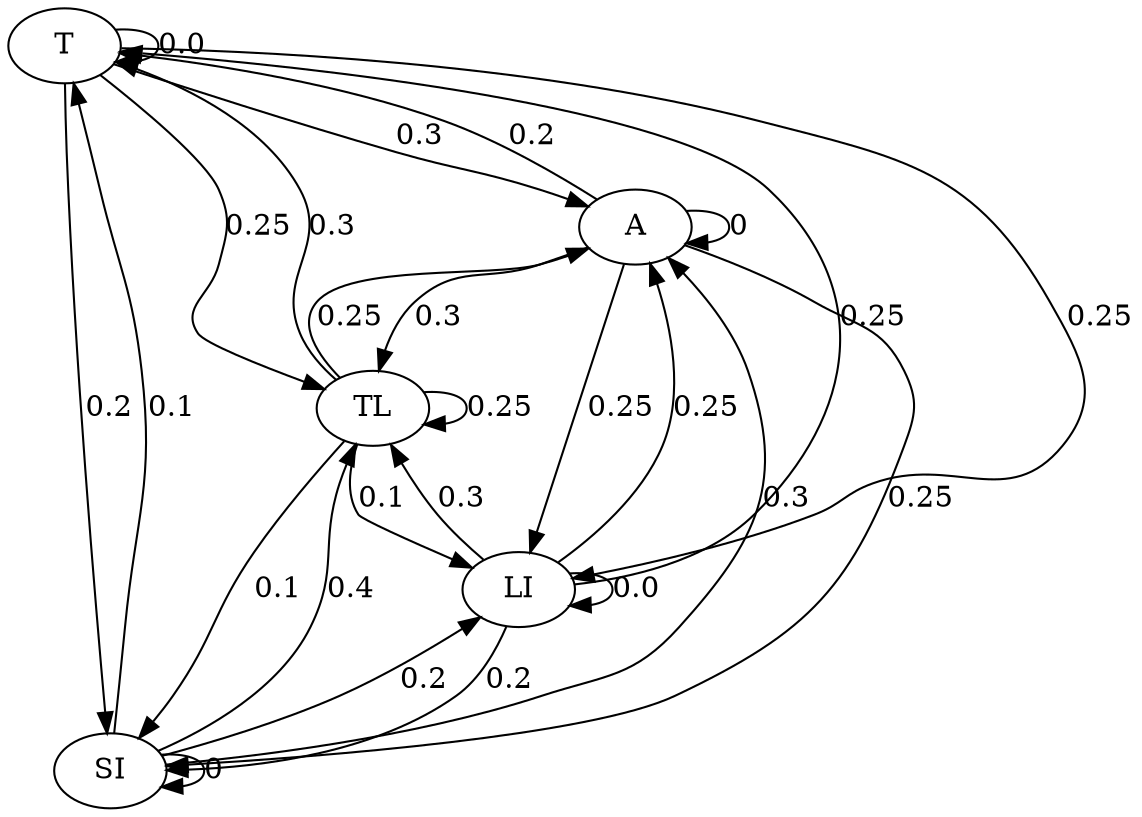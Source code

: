 digraph  {
T;
A;
SI;
LI;
TL;
T -> T  [key=0, label="0.0", weight="0.0"];
T -> A  [key=0, label="0.3", weight="0.3"];
T -> SI  [key=0, label="0.2", weight="0.2"];
T -> LI  [key=0, label="0.25", weight="0.25"];
T -> TL  [key=0, label="0.25", weight="0.25"];
A -> T  [key=0, label="0.2", weight="0.2"];
A -> A  [key=0, label=0, weight=0];
A -> SI  [key=0, label="0.25", weight="0.25"];
A -> LI  [key=0, label="0.25", weight="0.25"];
A -> TL  [key=0, label="0.3", weight="0.3"];
SI -> T  [key=0, label="0.1", weight="0.1"];
SI -> A  [key=0, label="0.3", weight="0.3"];
SI -> SI  [key=0, label=0, weight=0];
SI -> LI  [key=0, label="0.2", weight="0.2"];
SI -> TL  [key=0, label="0.4", weight="0.4"];
LI -> T  [key=0, label="0.25", weight="0.25"];
LI -> A  [key=0, label="0.25", weight="0.25"];
LI -> SI  [key=0, label="0.2", weight="0.2"];
LI -> LI  [key=0, label="0.0", weight="0.0"];
LI -> TL  [key=0, label="0.3", weight="0.3"];
TL -> T  [key=0, label="0.3", weight="0.3"];
TL -> A  [key=0, label="0.25", weight="0.25"];
TL -> SI  [key=0, label="0.1", weight="0.1"];
TL -> LI  [key=0, label="0.1", weight="0.1"];
TL -> TL  [key=0, label="0.25", weight="0.25"];
}
